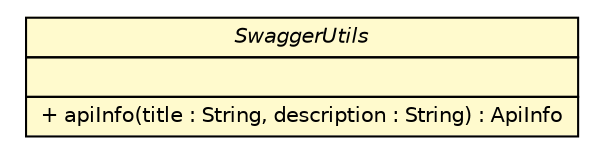 #!/usr/local/bin/dot
#
# Class diagram 
# Generated by UMLGraph version R5_6-24-gf6e263 (http://www.umlgraph.org/)
#

digraph G {
	edge [fontname="Helvetica",fontsize=10,labelfontname="Helvetica",labelfontsize=10];
	node [fontname="Helvetica",fontsize=10,shape=plaintext];
	nodesep=0.25;
	ranksep=0.5;
	// cn.home1.oss.lib.swagger.SwaggerUtils
	c117 [label=<<table title="cn.home1.oss.lib.swagger.SwaggerUtils" border="0" cellborder="1" cellspacing="0" cellpadding="2" port="p" bgcolor="lemonChiffon" href="./SwaggerUtils.html">
		<tr><td><table border="0" cellspacing="0" cellpadding="1">
<tr><td align="center" balign="center"><font face="Helvetica-Oblique"> SwaggerUtils </font></td></tr>
		</table></td></tr>
		<tr><td><table border="0" cellspacing="0" cellpadding="1">
<tr><td align="left" balign="left">  </td></tr>
		</table></td></tr>
		<tr><td><table border="0" cellspacing="0" cellpadding="1">
<tr><td align="left" balign="left"> + apiInfo(title : String, description : String) : ApiInfo </td></tr>
		</table></td></tr>
		</table>>, URL="./SwaggerUtils.html", fontname="Helvetica", fontcolor="black", fontsize=10.0];
}

